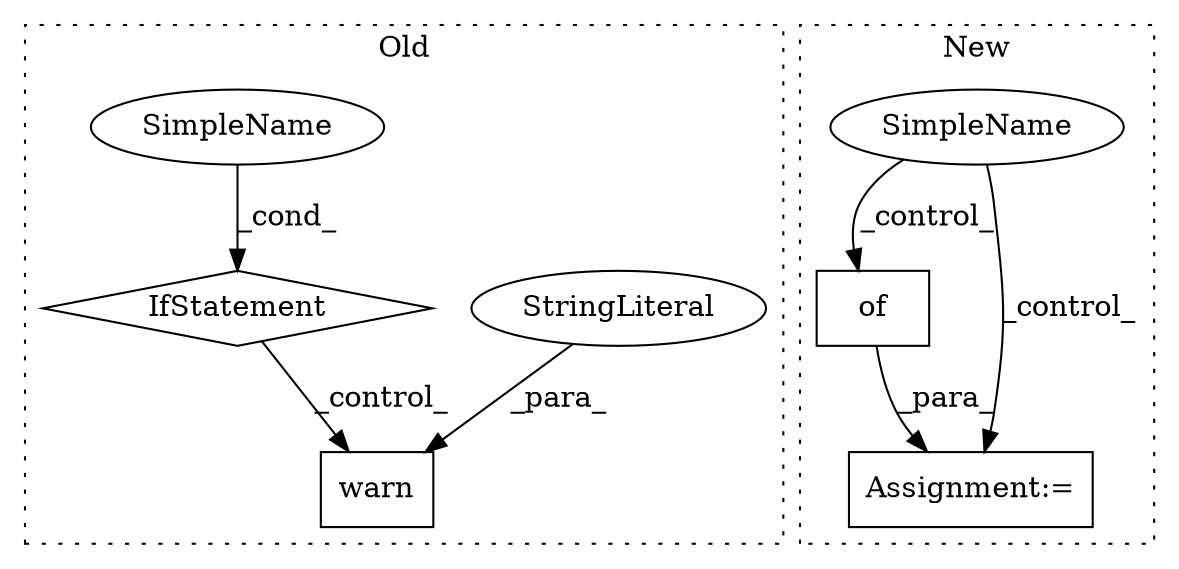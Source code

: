 digraph G {
subgraph cluster0 {
1 [label="warn" a="32" s="296,392" l="5,1" shape="box"];
3 [label="StringLiteral" a="45" s="301" l="91" shape="ellipse"];
6 [label="IfStatement" a="25" s="251,277" l="4,2" shape="diamond"];
7 [label="SimpleName" a="42" s="" l="" shape="ellipse"];
label = "Old";
style="dotted";
}
subgraph cluster1 {
2 [label="of" a="32" s="371" l="4" shape="box"];
4 [label="Assignment:=" a="7" s="366" l="1" shape="box"];
5 [label="SimpleName" a="42" s="" l="" shape="ellipse"];
label = "New";
style="dotted";
}
2 -> 4 [label="_para_"];
3 -> 1 [label="_para_"];
5 -> 4 [label="_control_"];
5 -> 2 [label="_control_"];
6 -> 1 [label="_control_"];
7 -> 6 [label="_cond_"];
}